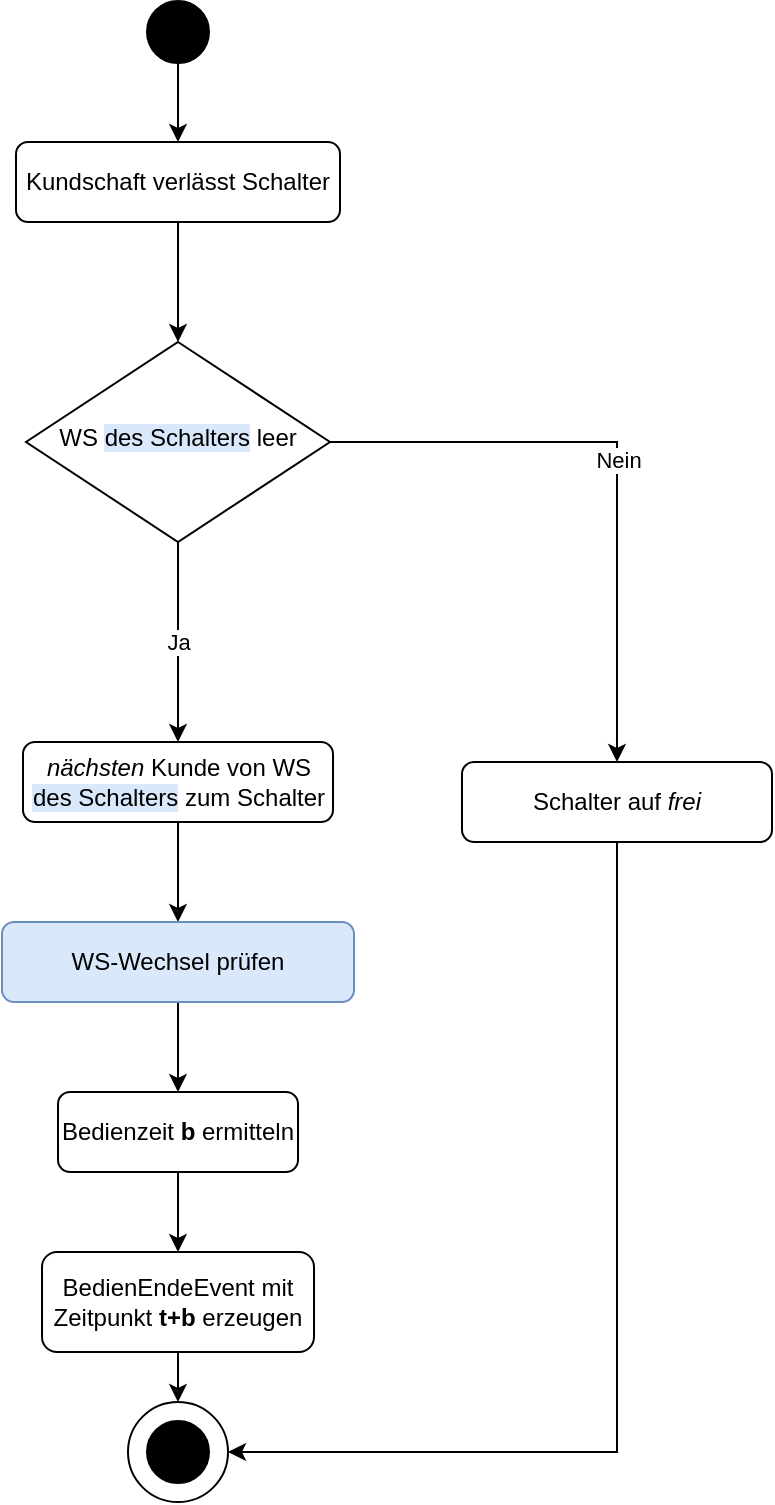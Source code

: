 <mxfile version="14.5.1" type="device"><diagram id="C5RBs43oDa-KdzZeNtuy" name="Page-1"><mxGraphModel dx="1086" dy="966" grid="1" gridSize="10" guides="1" tooltips="1" connect="1" arrows="1" fold="1" page="1" pageScale="1" pageWidth="827" pageHeight="1169" math="0" shadow="0"><root><mxCell id="WIyWlLk6GJQsqaUBKTNV-0"/><mxCell id="WIyWlLk6GJQsqaUBKTNV-1" parent="WIyWlLk6GJQsqaUBKTNV-0"/><mxCell id="A3rES9xY9W7kyofCWyey-5" style="edgeStyle=orthogonalEdgeStyle;rounded=0;orthogonalLoop=1;jettySize=auto;html=1;exitX=0.5;exitY=1;exitDx=0;exitDy=0;" parent="WIyWlLk6GJQsqaUBKTNV-1" source="WIyWlLk6GJQsqaUBKTNV-3" target="A3rES9xY9W7kyofCWyey-4" edge="1"><mxGeometry relative="1" as="geometry"/></mxCell><mxCell id="WIyWlLk6GJQsqaUBKTNV-3" value="Kundschaft verlässt Schalter" style="rounded=1;whiteSpace=wrap;html=1;fontSize=12;glass=0;strokeWidth=1;shadow=0;" parent="WIyWlLk6GJQsqaUBKTNV-1" vertex="1"><mxGeometry x="47" y="110" width="162" height="40" as="geometry"/></mxCell><mxCell id="6xsbT4bLozxqB8ij8C3q-2" style="edgeStyle=orthogonalEdgeStyle;rounded=0;orthogonalLoop=1;jettySize=auto;html=1;exitX=0.5;exitY=1;exitDx=0;exitDy=0;exitPerimeter=0;entryX=0.5;entryY=0;entryDx=0;entryDy=0;" edge="1" parent="WIyWlLk6GJQsqaUBKTNV-1" source="A3rES9xY9W7kyofCWyey-0" target="WIyWlLk6GJQsqaUBKTNV-3"><mxGeometry relative="1" as="geometry"/></mxCell><mxCell id="A3rES9xY9W7kyofCWyey-0" value="" style="strokeWidth=2;html=1;shape=mxgraph.flowchart.start_2;whiteSpace=wrap;fillColor=#000000;" parent="WIyWlLk6GJQsqaUBKTNV-1" vertex="1"><mxGeometry x="113" y="40" width="30" height="30" as="geometry"/></mxCell><mxCell id="A3rES9xY9W7kyofCWyey-9" style="edgeStyle=orthogonalEdgeStyle;rounded=0;orthogonalLoop=1;jettySize=auto;html=1;exitX=0.5;exitY=1;exitDx=0;exitDy=0;entryX=0.5;entryY=0;entryDx=0;entryDy=0;" parent="WIyWlLk6GJQsqaUBKTNV-1" source="A3rES9xY9W7kyofCWyey-2" target="A3rES9xY9W7kyofCWyey-3" edge="1"><mxGeometry relative="1" as="geometry"/></mxCell><mxCell id="A3rES9xY9W7kyofCWyey-2" value="&lt;i&gt;nächsten&lt;/i&gt; Kunde von WS &lt;span style=&quot;background-color: rgb(218 , 232 , 252)&quot;&gt;des Schalters&lt;/span&gt; zum Schalter" style="rounded=1;whiteSpace=wrap;html=1;fontSize=12;glass=0;strokeWidth=1;shadow=0;" parent="WIyWlLk6GJQsqaUBKTNV-1" vertex="1"><mxGeometry x="50.5" y="410" width="155" height="40" as="geometry"/></mxCell><mxCell id="6xsbT4bLozxqB8ij8C3q-3" style="edgeStyle=orthogonalEdgeStyle;rounded=0;orthogonalLoop=1;jettySize=auto;html=1;exitX=0.5;exitY=1;exitDx=0;exitDy=0;entryX=0.5;entryY=0;entryDx=0;entryDy=0;" edge="1" parent="WIyWlLk6GJQsqaUBKTNV-1" source="A3rES9xY9W7kyofCWyey-3" target="A3rES9xY9W7kyofCWyey-8"><mxGeometry relative="1" as="geometry"/></mxCell><mxCell id="A3rES9xY9W7kyofCWyey-3" value="WS-Wechsel prüfen" style="rounded=1;whiteSpace=wrap;html=1;fontSize=12;glass=0;strokeWidth=1;shadow=0;fillColor=#dae8fc;strokeColor=#6c8ebf;" parent="WIyWlLk6GJQsqaUBKTNV-1" vertex="1"><mxGeometry x="40" y="500" width="176" height="40" as="geometry"/></mxCell><mxCell id="A3rES9xY9W7kyofCWyey-7" value="Ja" style="edgeStyle=orthogonalEdgeStyle;rounded=0;orthogonalLoop=1;jettySize=auto;html=1;exitX=0.5;exitY=1;exitDx=0;exitDy=0;entryX=0.5;entryY=0;entryDx=0;entryDy=0;" parent="WIyWlLk6GJQsqaUBKTNV-1" source="A3rES9xY9W7kyofCWyey-4" target="A3rES9xY9W7kyofCWyey-2" edge="1"><mxGeometry relative="1" as="geometry"/></mxCell><mxCell id="A3rES9xY9W7kyofCWyey-16" value="Nein" style="edgeStyle=orthogonalEdgeStyle;rounded=0;orthogonalLoop=1;jettySize=auto;html=1;exitX=1;exitY=0.5;exitDx=0;exitDy=0;entryX=0.5;entryY=0;entryDx=0;entryDy=0;" parent="WIyWlLk6GJQsqaUBKTNV-1" source="A3rES9xY9W7kyofCWyey-4" target="6xsbT4bLozxqB8ij8C3q-0" edge="1"><mxGeometry relative="1" as="geometry"><Array as="points"><mxPoint x="348" y="260"/></Array></mxGeometry></mxCell><mxCell id="A3rES9xY9W7kyofCWyey-4" value="WS &lt;span style=&quot;background-color: rgb(218 , 232 , 252)&quot;&gt;des Schalters&lt;/span&gt; leer" style="rhombus;whiteSpace=wrap;html=1;shadow=0;fontFamily=Helvetica;fontSize=12;align=center;strokeWidth=1;spacing=6;spacingTop=-4;" parent="WIyWlLk6GJQsqaUBKTNV-1" vertex="1"><mxGeometry x="52" y="210" width="152" height="100" as="geometry"/></mxCell><mxCell id="A3rES9xY9W7kyofCWyey-11" style="edgeStyle=orthogonalEdgeStyle;rounded=0;orthogonalLoop=1;jettySize=auto;html=1;exitX=0.5;exitY=1;exitDx=0;exitDy=0;entryX=0.5;entryY=0;entryDx=0;entryDy=0;" parent="WIyWlLk6GJQsqaUBKTNV-1" source="A3rES9xY9W7kyofCWyey-8" target="A3rES9xY9W7kyofCWyey-10" edge="1"><mxGeometry relative="1" as="geometry"/></mxCell><mxCell id="A3rES9xY9W7kyofCWyey-8" value="Bedienzeit &lt;b&gt;b&lt;/b&gt; ermitteln" style="rounded=1;whiteSpace=wrap;html=1;fontSize=12;glass=0;strokeWidth=1;shadow=0;" parent="WIyWlLk6GJQsqaUBKTNV-1" vertex="1"><mxGeometry x="68" y="585" width="120" height="40" as="geometry"/></mxCell><mxCell id="A3rES9xY9W7kyofCWyey-15" style="edgeStyle=orthogonalEdgeStyle;rounded=0;orthogonalLoop=1;jettySize=auto;html=1;exitX=0.5;exitY=1;exitDx=0;exitDy=0;entryX=0.5;entryY=0;entryDx=0;entryDy=0;entryPerimeter=0;" parent="WIyWlLk6GJQsqaUBKTNV-1" source="A3rES9xY9W7kyofCWyey-10" target="A3rES9xY9W7kyofCWyey-14" edge="1"><mxGeometry relative="1" as="geometry"/></mxCell><mxCell id="A3rES9xY9W7kyofCWyey-10" value="BedienEndeEvent mit Zeitpunkt &lt;b&gt;t+b&lt;/b&gt; erzeugen" style="rounded=1;whiteSpace=wrap;html=1;fontSize=12;glass=0;strokeWidth=1;shadow=0;" parent="WIyWlLk6GJQsqaUBKTNV-1" vertex="1"><mxGeometry x="60" y="665" width="136" height="50" as="geometry"/></mxCell><mxCell id="A3rES9xY9W7kyofCWyey-13" value="" style="strokeWidth=2;html=1;shape=mxgraph.flowchart.start_2;whiteSpace=wrap;fillColor=#000000;" parent="WIyWlLk6GJQsqaUBKTNV-1" vertex="1"><mxGeometry x="113" y="750" width="30" height="30" as="geometry"/></mxCell><mxCell id="A3rES9xY9W7kyofCWyey-14" value="" style="strokeWidth=1;html=1;shape=mxgraph.flowchart.start_2;whiteSpace=wrap;fillColor=none;" parent="WIyWlLk6GJQsqaUBKTNV-1" vertex="1"><mxGeometry x="103" y="740" width="50" height="50" as="geometry"/></mxCell><mxCell id="6xsbT4bLozxqB8ij8C3q-1" style="edgeStyle=orthogonalEdgeStyle;rounded=0;orthogonalLoop=1;jettySize=auto;html=1;exitX=0.5;exitY=1;exitDx=0;exitDy=0;entryX=1;entryY=0.5;entryDx=0;entryDy=0;entryPerimeter=0;" edge="1" parent="WIyWlLk6GJQsqaUBKTNV-1" source="6xsbT4bLozxqB8ij8C3q-0" target="A3rES9xY9W7kyofCWyey-14"><mxGeometry relative="1" as="geometry"/></mxCell><mxCell id="6xsbT4bLozxqB8ij8C3q-0" value="Schalter auf &lt;i&gt;frei&lt;/i&gt;" style="rounded=1;whiteSpace=wrap;html=1;fontSize=12;glass=0;strokeWidth=1;shadow=0;" vertex="1" parent="WIyWlLk6GJQsqaUBKTNV-1"><mxGeometry x="270" y="420" width="155" height="40" as="geometry"/></mxCell></root></mxGraphModel></diagram></mxfile>